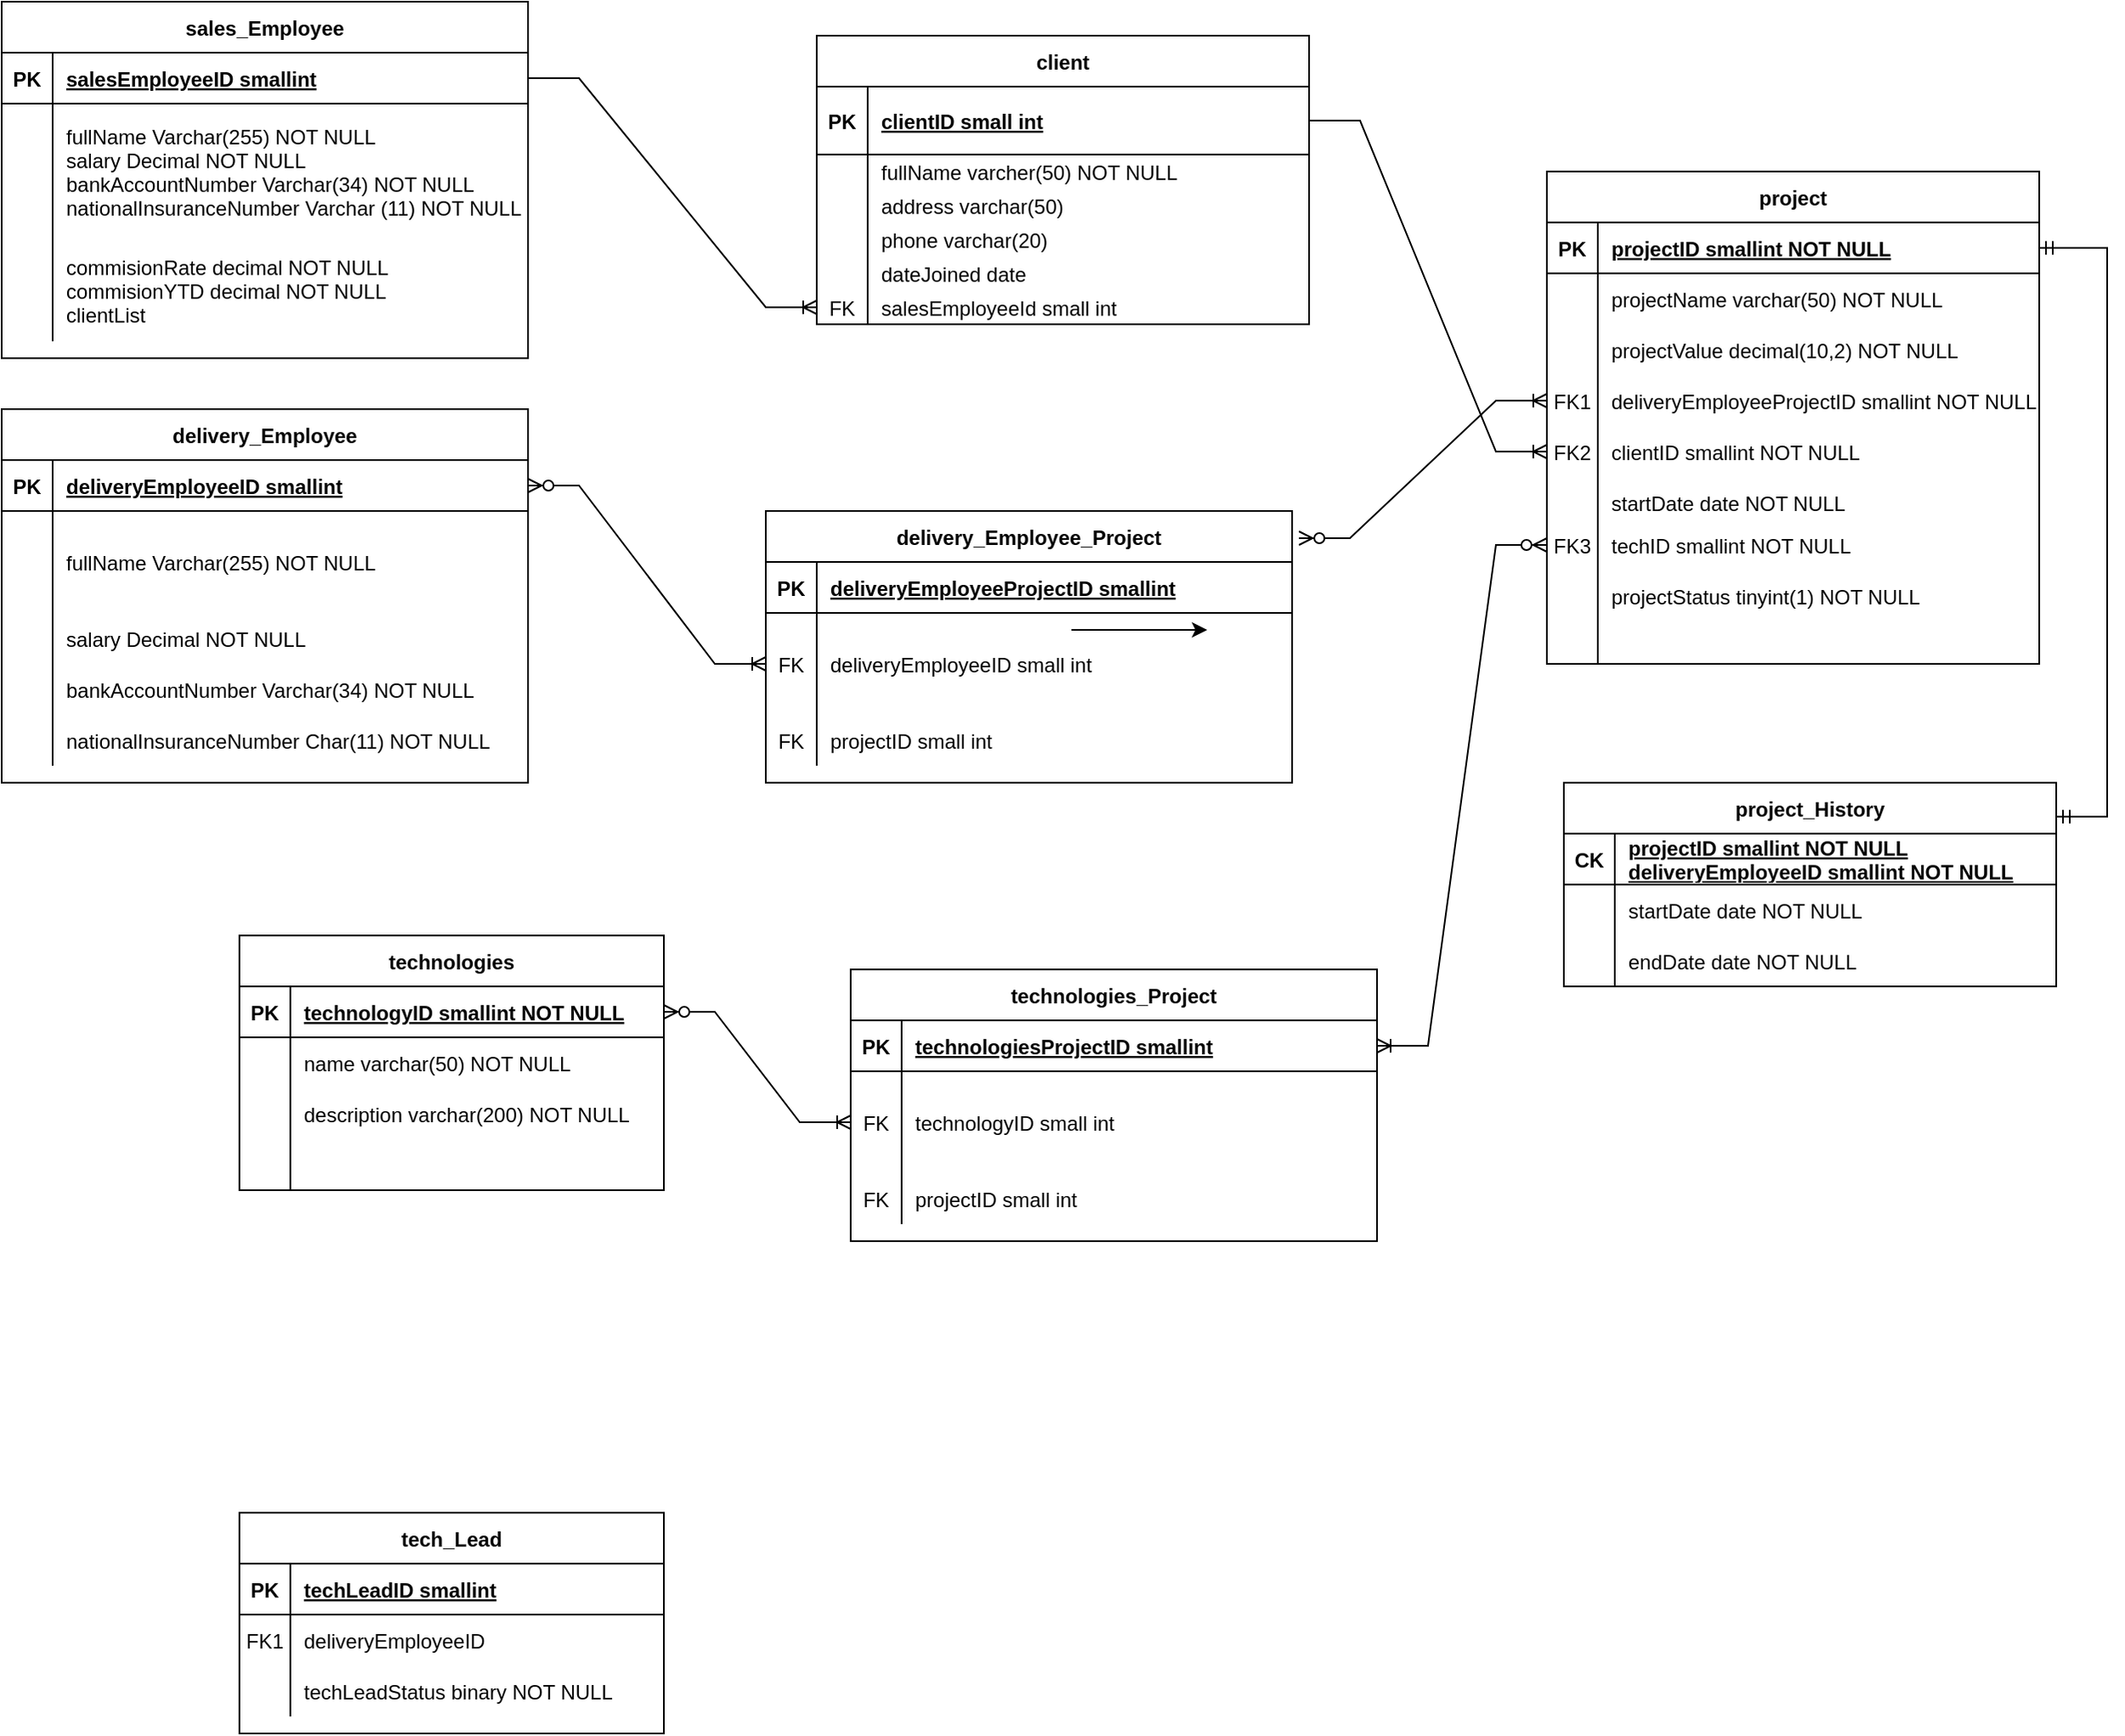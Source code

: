 <mxfile version="21.5.0" type="github">
  <diagram id="R2lEEEUBdFMjLlhIrx00" name="Page-1">
    <mxGraphModel dx="1434" dy="772" grid="1" gridSize="10" guides="1" tooltips="1" connect="1" arrows="1" fold="1" page="1" pageScale="1" pageWidth="850" pageHeight="1100" math="0" shadow="0" extFonts="Permanent Marker^https://fonts.googleapis.com/css?family=Permanent+Marker">
      <root>
        <mxCell id="0" />
        <mxCell id="1" parent="0" />
        <mxCell id="iL5qsoXWQ4AeBmDO3Bly-42" value="client" style="shape=table;startSize=30;container=1;collapsible=1;childLayout=tableLayout;fixedRows=1;rowLines=0;fontStyle=1;align=center;resizeLast=1;" parent="1" vertex="1">
          <mxGeometry x="500" y="50" width="290" height="170" as="geometry" />
        </mxCell>
        <mxCell id="iL5qsoXWQ4AeBmDO3Bly-43" value="" style="shape=partialRectangle;collapsible=0;dropTarget=0;pointerEvents=0;fillColor=none;points=[[0,0.5],[1,0.5]];portConstraint=eastwest;top=0;left=0;right=0;bottom=1;" parent="iL5qsoXWQ4AeBmDO3Bly-42" vertex="1">
          <mxGeometry y="30" width="290" height="40" as="geometry" />
        </mxCell>
        <mxCell id="iL5qsoXWQ4AeBmDO3Bly-44" value="PK" style="shape=partialRectangle;overflow=hidden;connectable=0;fillColor=none;top=0;left=0;bottom=0;right=0;fontStyle=1;" parent="iL5qsoXWQ4AeBmDO3Bly-43" vertex="1">
          <mxGeometry width="30" height="40" as="geometry">
            <mxRectangle width="30" height="40" as="alternateBounds" />
          </mxGeometry>
        </mxCell>
        <mxCell id="iL5qsoXWQ4AeBmDO3Bly-45" value="clientID small int" style="shape=partialRectangle;overflow=hidden;connectable=0;fillColor=none;top=0;left=0;bottom=0;right=0;align=left;spacingLeft=6;fontStyle=5;" parent="iL5qsoXWQ4AeBmDO3Bly-43" vertex="1">
          <mxGeometry x="30" width="260" height="40" as="geometry">
            <mxRectangle width="260" height="40" as="alternateBounds" />
          </mxGeometry>
        </mxCell>
        <mxCell id="iL5qsoXWQ4AeBmDO3Bly-46" value="" style="shape=partialRectangle;collapsible=0;dropTarget=0;pointerEvents=0;fillColor=none;points=[[0,0.5],[1,0.5]];portConstraint=eastwest;top=0;left=0;right=0;bottom=0;" parent="iL5qsoXWQ4AeBmDO3Bly-42" vertex="1">
          <mxGeometry y="70" width="290" height="20" as="geometry" />
        </mxCell>
        <mxCell id="iL5qsoXWQ4AeBmDO3Bly-47" value="" style="shape=partialRectangle;overflow=hidden;connectable=0;fillColor=none;top=0;left=0;bottom=0;right=0;" parent="iL5qsoXWQ4AeBmDO3Bly-46" vertex="1">
          <mxGeometry width="30" height="20" as="geometry">
            <mxRectangle width="30" height="20" as="alternateBounds" />
          </mxGeometry>
        </mxCell>
        <mxCell id="iL5qsoXWQ4AeBmDO3Bly-48" value="fullName varcher(50) NOT NULL" style="shape=partialRectangle;overflow=hidden;connectable=0;fillColor=none;top=0;left=0;bottom=0;right=0;align=left;spacingLeft=6;" parent="iL5qsoXWQ4AeBmDO3Bly-46" vertex="1">
          <mxGeometry x="30" width="260" height="20" as="geometry">
            <mxRectangle width="260" height="20" as="alternateBounds" />
          </mxGeometry>
        </mxCell>
        <mxCell id="iL5qsoXWQ4AeBmDO3Bly-49" value="" style="shape=partialRectangle;collapsible=0;dropTarget=0;pointerEvents=0;fillColor=none;points=[[0,0.5],[1,0.5]];portConstraint=eastwest;top=0;left=0;right=0;bottom=0;" parent="iL5qsoXWQ4AeBmDO3Bly-42" vertex="1">
          <mxGeometry y="90" width="290" height="20" as="geometry" />
        </mxCell>
        <mxCell id="iL5qsoXWQ4AeBmDO3Bly-50" value="" style="shape=partialRectangle;overflow=hidden;connectable=0;fillColor=none;top=0;left=0;bottom=0;right=0;" parent="iL5qsoXWQ4AeBmDO3Bly-49" vertex="1">
          <mxGeometry width="30" height="20" as="geometry">
            <mxRectangle width="30" height="20" as="alternateBounds" />
          </mxGeometry>
        </mxCell>
        <mxCell id="iL5qsoXWQ4AeBmDO3Bly-51" value="address varchar(50)" style="shape=partialRectangle;overflow=hidden;connectable=0;fillColor=none;top=0;left=0;bottom=0;right=0;align=left;spacingLeft=6;" parent="iL5qsoXWQ4AeBmDO3Bly-49" vertex="1">
          <mxGeometry x="30" width="260" height="20" as="geometry">
            <mxRectangle width="260" height="20" as="alternateBounds" />
          </mxGeometry>
        </mxCell>
        <mxCell id="iL5qsoXWQ4AeBmDO3Bly-52" value="" style="shape=partialRectangle;collapsible=0;dropTarget=0;pointerEvents=0;fillColor=none;points=[[0,0.5],[1,0.5]];portConstraint=eastwest;top=0;left=0;right=0;bottom=0;" parent="iL5qsoXWQ4AeBmDO3Bly-42" vertex="1">
          <mxGeometry y="110" width="290" height="20" as="geometry" />
        </mxCell>
        <mxCell id="iL5qsoXWQ4AeBmDO3Bly-53" value="" style="shape=partialRectangle;overflow=hidden;connectable=0;fillColor=none;top=0;left=0;bottom=0;right=0;" parent="iL5qsoXWQ4AeBmDO3Bly-52" vertex="1">
          <mxGeometry width="30" height="20" as="geometry">
            <mxRectangle width="30" height="20" as="alternateBounds" />
          </mxGeometry>
        </mxCell>
        <mxCell id="iL5qsoXWQ4AeBmDO3Bly-54" value="phone varchar(20)" style="shape=partialRectangle;overflow=hidden;connectable=0;fillColor=none;top=0;left=0;bottom=0;right=0;align=left;spacingLeft=6;" parent="iL5qsoXWQ4AeBmDO3Bly-52" vertex="1">
          <mxGeometry x="30" width="260" height="20" as="geometry">
            <mxRectangle width="260" height="20" as="alternateBounds" />
          </mxGeometry>
        </mxCell>
        <mxCell id="iL5qsoXWQ4AeBmDO3Bly-61" value="" style="shape=partialRectangle;collapsible=0;dropTarget=0;pointerEvents=0;fillColor=none;points=[[0,0.5],[1,0.5]];portConstraint=eastwest;top=0;left=0;right=0;bottom=0;" parent="iL5qsoXWQ4AeBmDO3Bly-42" vertex="1">
          <mxGeometry y="130" width="290" height="20" as="geometry" />
        </mxCell>
        <mxCell id="iL5qsoXWQ4AeBmDO3Bly-62" value="" style="shape=partialRectangle;overflow=hidden;connectable=0;fillColor=none;top=0;left=0;bottom=0;right=0;" parent="iL5qsoXWQ4AeBmDO3Bly-61" vertex="1">
          <mxGeometry width="30" height="20" as="geometry">
            <mxRectangle width="30" height="20" as="alternateBounds" />
          </mxGeometry>
        </mxCell>
        <mxCell id="iL5qsoXWQ4AeBmDO3Bly-63" value="dateJoined date" style="shape=partialRectangle;overflow=hidden;connectable=0;fillColor=none;top=0;left=0;bottom=0;right=0;align=left;spacingLeft=6;" parent="iL5qsoXWQ4AeBmDO3Bly-61" vertex="1">
          <mxGeometry x="30" width="260" height="20" as="geometry">
            <mxRectangle width="260" height="20" as="alternateBounds" />
          </mxGeometry>
        </mxCell>
        <mxCell id="iL5qsoXWQ4AeBmDO3Bly-64" value="" style="shape=partialRectangle;collapsible=0;dropTarget=0;pointerEvents=0;fillColor=none;points=[[0,0.5],[1,0.5]];portConstraint=eastwest;top=0;left=0;right=0;bottom=0;" parent="iL5qsoXWQ4AeBmDO3Bly-42" vertex="1">
          <mxGeometry y="150" width="290" height="20" as="geometry" />
        </mxCell>
        <mxCell id="iL5qsoXWQ4AeBmDO3Bly-65" value="FK" style="shape=partialRectangle;overflow=hidden;connectable=0;fillColor=none;top=0;left=0;bottom=0;right=0;" parent="iL5qsoXWQ4AeBmDO3Bly-64" vertex="1">
          <mxGeometry width="30" height="20" as="geometry">
            <mxRectangle width="30" height="20" as="alternateBounds" />
          </mxGeometry>
        </mxCell>
        <mxCell id="iL5qsoXWQ4AeBmDO3Bly-66" value="salesEmployeeId small int " style="shape=partialRectangle;overflow=hidden;connectable=0;fillColor=none;top=0;left=0;bottom=0;right=0;align=left;spacingLeft=6;" parent="iL5qsoXWQ4AeBmDO3Bly-64" vertex="1">
          <mxGeometry x="30" width="260" height="20" as="geometry">
            <mxRectangle width="260" height="20" as="alternateBounds" />
          </mxGeometry>
        </mxCell>
        <mxCell id="8UfHQqU7ERs6A2P5ExG4-1" value="delivery_Employee" style="shape=table;startSize=30;container=1;collapsible=1;childLayout=tableLayout;fixedRows=1;rowLines=0;fontStyle=1;align=center;resizeLast=1;" parent="1" vertex="1">
          <mxGeometry x="20" y="270" width="310" height="220" as="geometry" />
        </mxCell>
        <mxCell id="8UfHQqU7ERs6A2P5ExG4-2" value="" style="shape=partialRectangle;collapsible=0;dropTarget=0;pointerEvents=0;fillColor=none;points=[[0,0.5],[1,0.5]];portConstraint=eastwest;top=0;left=0;right=0;bottom=1;" parent="8UfHQqU7ERs6A2P5ExG4-1" vertex="1">
          <mxGeometry y="30" width="310" height="30" as="geometry" />
        </mxCell>
        <mxCell id="8UfHQqU7ERs6A2P5ExG4-3" value="PK" style="shape=partialRectangle;overflow=hidden;connectable=0;fillColor=none;top=0;left=0;bottom=0;right=0;fontStyle=1;" parent="8UfHQqU7ERs6A2P5ExG4-2" vertex="1">
          <mxGeometry width="30" height="30" as="geometry">
            <mxRectangle width="30" height="30" as="alternateBounds" />
          </mxGeometry>
        </mxCell>
        <mxCell id="8UfHQqU7ERs6A2P5ExG4-4" value="deliveryEmployeeID smallint" style="shape=partialRectangle;overflow=hidden;connectable=0;fillColor=none;top=0;left=0;bottom=0;right=0;align=left;spacingLeft=6;fontStyle=5;" parent="8UfHQqU7ERs6A2P5ExG4-2" vertex="1">
          <mxGeometry x="30" width="280" height="30" as="geometry">
            <mxRectangle width="280" height="30" as="alternateBounds" />
          </mxGeometry>
        </mxCell>
        <mxCell id="8UfHQqU7ERs6A2P5ExG4-5" value="" style="shape=partialRectangle;collapsible=0;dropTarget=0;pointerEvents=0;fillColor=none;points=[[0,0.5],[1,0.5]];portConstraint=eastwest;top=0;left=0;right=0;bottom=0;" parent="8UfHQqU7ERs6A2P5ExG4-1" vertex="1">
          <mxGeometry y="60" width="310" height="60" as="geometry" />
        </mxCell>
        <mxCell id="8UfHQqU7ERs6A2P5ExG4-6" value="" style="shape=partialRectangle;overflow=hidden;connectable=0;fillColor=none;top=0;left=0;bottom=0;right=0;" parent="8UfHQqU7ERs6A2P5ExG4-5" vertex="1">
          <mxGeometry width="30" height="60" as="geometry">
            <mxRectangle width="30" height="60" as="alternateBounds" />
          </mxGeometry>
        </mxCell>
        <mxCell id="8UfHQqU7ERs6A2P5ExG4-7" value="fullName Varchar(255) NOT NULL" style="shape=partialRectangle;overflow=hidden;connectable=0;fillColor=none;top=0;left=0;bottom=0;right=0;align=left;spacingLeft=6;" parent="8UfHQqU7ERs6A2P5ExG4-5" vertex="1">
          <mxGeometry x="30" width="280" height="60" as="geometry">
            <mxRectangle width="280" height="60" as="alternateBounds" />
          </mxGeometry>
        </mxCell>
        <mxCell id="8UfHQqU7ERs6A2P5ExG4-8" value="" style="shape=partialRectangle;collapsible=0;dropTarget=0;pointerEvents=0;fillColor=none;points=[[0,0.5],[1,0.5]];portConstraint=eastwest;top=0;left=0;right=0;bottom=0;" parent="8UfHQqU7ERs6A2P5ExG4-1" vertex="1">
          <mxGeometry y="120" width="310" height="30" as="geometry" />
        </mxCell>
        <mxCell id="8UfHQqU7ERs6A2P5ExG4-9" value="" style="shape=partialRectangle;overflow=hidden;connectable=0;fillColor=none;top=0;left=0;bottom=0;right=0;" parent="8UfHQqU7ERs6A2P5ExG4-8" vertex="1">
          <mxGeometry width="30" height="30" as="geometry">
            <mxRectangle width="30" height="30" as="alternateBounds" />
          </mxGeometry>
        </mxCell>
        <mxCell id="8UfHQqU7ERs6A2P5ExG4-10" value="salary Decimal NOT NULL" style="shape=partialRectangle;overflow=hidden;connectable=0;fillColor=none;top=0;left=0;bottom=0;right=0;align=left;spacingLeft=6;" parent="8UfHQqU7ERs6A2P5ExG4-8" vertex="1">
          <mxGeometry x="30" width="280" height="30" as="geometry">
            <mxRectangle width="280" height="30" as="alternateBounds" />
          </mxGeometry>
        </mxCell>
        <mxCell id="iL5qsoXWQ4AeBmDO3Bly-79" value="" style="shape=partialRectangle;collapsible=0;dropTarget=0;pointerEvents=0;fillColor=none;points=[[0,0.5],[1,0.5]];portConstraint=eastwest;top=0;left=0;right=0;bottom=0;" parent="8UfHQqU7ERs6A2P5ExG4-1" vertex="1">
          <mxGeometry y="150" width="310" height="30" as="geometry" />
        </mxCell>
        <mxCell id="iL5qsoXWQ4AeBmDO3Bly-80" value="" style="shape=partialRectangle;overflow=hidden;connectable=0;fillColor=none;top=0;left=0;bottom=0;right=0;" parent="iL5qsoXWQ4AeBmDO3Bly-79" vertex="1">
          <mxGeometry width="30" height="30" as="geometry">
            <mxRectangle width="30" height="30" as="alternateBounds" />
          </mxGeometry>
        </mxCell>
        <mxCell id="iL5qsoXWQ4AeBmDO3Bly-81" value="bankAccountNumber Varchar(34) NOT NULL" style="shape=partialRectangle;overflow=hidden;connectable=0;fillColor=none;top=0;left=0;bottom=0;right=0;align=left;spacingLeft=6;" parent="iL5qsoXWQ4AeBmDO3Bly-79" vertex="1">
          <mxGeometry x="30" width="280" height="30" as="geometry">
            <mxRectangle width="280" height="30" as="alternateBounds" />
          </mxGeometry>
        </mxCell>
        <mxCell id="iL5qsoXWQ4AeBmDO3Bly-83" value="" style="shape=partialRectangle;collapsible=0;dropTarget=0;pointerEvents=0;fillColor=none;points=[[0,0.5],[1,0.5]];portConstraint=eastwest;top=0;left=0;right=0;bottom=0;" parent="8UfHQqU7ERs6A2P5ExG4-1" vertex="1">
          <mxGeometry y="180" width="310" height="30" as="geometry" />
        </mxCell>
        <mxCell id="iL5qsoXWQ4AeBmDO3Bly-84" value="" style="shape=partialRectangle;overflow=hidden;connectable=0;fillColor=none;top=0;left=0;bottom=0;right=0;" parent="iL5qsoXWQ4AeBmDO3Bly-83" vertex="1">
          <mxGeometry width="30" height="30" as="geometry">
            <mxRectangle width="30" height="30" as="alternateBounds" />
          </mxGeometry>
        </mxCell>
        <mxCell id="iL5qsoXWQ4AeBmDO3Bly-85" value="nationalInsuranceNumber Char(11) NOT NULL" style="shape=partialRectangle;overflow=hidden;connectable=0;fillColor=none;top=0;left=0;bottom=0;right=0;align=left;spacingLeft=6;" parent="iL5qsoXWQ4AeBmDO3Bly-83" vertex="1">
          <mxGeometry x="30" width="280" height="30" as="geometry">
            <mxRectangle width="280" height="30" as="alternateBounds" />
          </mxGeometry>
        </mxCell>
        <mxCell id="8UfHQqU7ERs6A2P5ExG4-11" value="sales_Employee" style="shape=table;startSize=30;container=1;collapsible=1;childLayout=tableLayout;fixedRows=1;rowLines=0;fontStyle=1;align=center;resizeLast=1;" parent="1" vertex="1">
          <mxGeometry x="20" y="30" width="310" height="210" as="geometry" />
        </mxCell>
        <mxCell id="8UfHQqU7ERs6A2P5ExG4-12" value="" style="shape=partialRectangle;collapsible=0;dropTarget=0;pointerEvents=0;fillColor=none;points=[[0,0.5],[1,0.5]];portConstraint=eastwest;top=0;left=0;right=0;bottom=1;" parent="8UfHQqU7ERs6A2P5ExG4-11" vertex="1">
          <mxGeometry y="30" width="310" height="30" as="geometry" />
        </mxCell>
        <mxCell id="8UfHQqU7ERs6A2P5ExG4-13" value="PK" style="shape=partialRectangle;overflow=hidden;connectable=0;fillColor=none;top=0;left=0;bottom=0;right=0;fontStyle=1;" parent="8UfHQqU7ERs6A2P5ExG4-12" vertex="1">
          <mxGeometry width="30" height="30" as="geometry">
            <mxRectangle width="30" height="30" as="alternateBounds" />
          </mxGeometry>
        </mxCell>
        <mxCell id="8UfHQqU7ERs6A2P5ExG4-14" value="salesEmployeeID smallint" style="shape=partialRectangle;overflow=hidden;connectable=0;fillColor=none;top=0;left=0;bottom=0;right=0;align=left;spacingLeft=6;fontStyle=5;" parent="8UfHQqU7ERs6A2P5ExG4-12" vertex="1">
          <mxGeometry x="30" width="280" height="30" as="geometry">
            <mxRectangle width="280" height="30" as="alternateBounds" />
          </mxGeometry>
        </mxCell>
        <mxCell id="8UfHQqU7ERs6A2P5ExG4-15" value="" style="shape=partialRectangle;collapsible=0;dropTarget=0;pointerEvents=0;fillColor=none;points=[[0,0.5],[1,0.5]];portConstraint=eastwest;top=0;left=0;right=0;bottom=0;" parent="8UfHQqU7ERs6A2P5ExG4-11" vertex="1">
          <mxGeometry y="60" width="310" height="80" as="geometry" />
        </mxCell>
        <mxCell id="8UfHQqU7ERs6A2P5ExG4-16" value="" style="shape=partialRectangle;overflow=hidden;connectable=0;fillColor=none;top=0;left=0;bottom=0;right=0;" parent="8UfHQqU7ERs6A2P5ExG4-15" vertex="1">
          <mxGeometry width="30" height="80" as="geometry">
            <mxRectangle width="30" height="80" as="alternateBounds" />
          </mxGeometry>
        </mxCell>
        <mxCell id="8UfHQqU7ERs6A2P5ExG4-17" value="fullName Varchar(255) NOT NULL&#xa;salary Decimal NOT NULL&#xa;bankAccountNumber Varchar(34) NOT NULL&#xa;nationalInsuranceNumber Varchar (11) NOT NULL" style="shape=partialRectangle;overflow=hidden;connectable=0;fillColor=none;top=0;left=0;bottom=0;right=0;align=left;spacingLeft=6;" parent="8UfHQqU7ERs6A2P5ExG4-15" vertex="1">
          <mxGeometry x="30" width="280" height="80" as="geometry">
            <mxRectangle width="280" height="80" as="alternateBounds" />
          </mxGeometry>
        </mxCell>
        <mxCell id="8UfHQqU7ERs6A2P5ExG4-18" value="" style="shape=partialRectangle;collapsible=0;dropTarget=0;pointerEvents=0;fillColor=none;points=[[0,0.5],[1,0.5]];portConstraint=eastwest;top=0;left=0;right=0;bottom=0;" parent="8UfHQqU7ERs6A2P5ExG4-11" vertex="1">
          <mxGeometry y="140" width="310" height="60" as="geometry" />
        </mxCell>
        <mxCell id="8UfHQqU7ERs6A2P5ExG4-19" value="" style="shape=partialRectangle;overflow=hidden;connectable=0;fillColor=none;top=0;left=0;bottom=0;right=0;" parent="8UfHQqU7ERs6A2P5ExG4-18" vertex="1">
          <mxGeometry width="30" height="60" as="geometry">
            <mxRectangle width="30" height="60" as="alternateBounds" />
          </mxGeometry>
        </mxCell>
        <mxCell id="8UfHQqU7ERs6A2P5ExG4-20" value="commisionRate decimal NOT NULL&#xa;commisionYTD decimal NOT NULL&#xa;clientList " style="shape=partialRectangle;overflow=hidden;connectable=0;fillColor=none;top=0;left=0;bottom=0;right=0;align=left;spacingLeft=6;" parent="8UfHQqU7ERs6A2P5ExG4-18" vertex="1">
          <mxGeometry x="30" width="280" height="60" as="geometry">
            <mxRectangle width="280" height="60" as="alternateBounds" />
          </mxGeometry>
        </mxCell>
        <mxCell id="8UfHQqU7ERs6A2P5ExG4-21" value="tech_Lead" style="shape=table;startSize=30;container=1;collapsible=1;childLayout=tableLayout;fixedRows=1;rowLines=0;fontStyle=1;align=center;resizeLast=1;" parent="1" vertex="1">
          <mxGeometry x="160" y="920" width="250" height="130" as="geometry" />
        </mxCell>
        <mxCell id="8UfHQqU7ERs6A2P5ExG4-22" value="" style="shape=partialRectangle;collapsible=0;dropTarget=0;pointerEvents=0;fillColor=none;points=[[0,0.5],[1,0.5]];portConstraint=eastwest;top=0;left=0;right=0;bottom=1;" parent="8UfHQqU7ERs6A2P5ExG4-21" vertex="1">
          <mxGeometry y="30" width="250" height="30" as="geometry" />
        </mxCell>
        <mxCell id="8UfHQqU7ERs6A2P5ExG4-23" value="PK" style="shape=partialRectangle;overflow=hidden;connectable=0;fillColor=none;top=0;left=0;bottom=0;right=0;fontStyle=1;" parent="8UfHQqU7ERs6A2P5ExG4-22" vertex="1">
          <mxGeometry width="30" height="30" as="geometry">
            <mxRectangle width="30" height="30" as="alternateBounds" />
          </mxGeometry>
        </mxCell>
        <mxCell id="8UfHQqU7ERs6A2P5ExG4-24" value="techLeadID smallint" style="shape=partialRectangle;overflow=hidden;connectable=0;fillColor=none;top=0;left=0;bottom=0;right=0;align=left;spacingLeft=6;fontStyle=5;" parent="8UfHQqU7ERs6A2P5ExG4-22" vertex="1">
          <mxGeometry x="30" width="220" height="30" as="geometry">
            <mxRectangle width="220" height="30" as="alternateBounds" />
          </mxGeometry>
        </mxCell>
        <mxCell id="8UfHQqU7ERs6A2P5ExG4-25" value="" style="shape=partialRectangle;collapsible=0;dropTarget=0;pointerEvents=0;fillColor=none;points=[[0,0.5],[1,0.5]];portConstraint=eastwest;top=0;left=0;right=0;bottom=0;" parent="8UfHQqU7ERs6A2P5ExG4-21" vertex="1">
          <mxGeometry y="60" width="250" height="30" as="geometry" />
        </mxCell>
        <mxCell id="8UfHQqU7ERs6A2P5ExG4-26" value="FK1" style="shape=partialRectangle;overflow=hidden;connectable=0;fillColor=none;top=0;left=0;bottom=0;right=0;" parent="8UfHQqU7ERs6A2P5ExG4-25" vertex="1">
          <mxGeometry width="30" height="30" as="geometry">
            <mxRectangle width="30" height="30" as="alternateBounds" />
          </mxGeometry>
        </mxCell>
        <mxCell id="8UfHQqU7ERs6A2P5ExG4-27" value="deliveryEmployeeID" style="shape=partialRectangle;overflow=hidden;connectable=0;fillColor=none;top=0;left=0;bottom=0;right=0;align=left;spacingLeft=6;" parent="8UfHQqU7ERs6A2P5ExG4-25" vertex="1">
          <mxGeometry x="30" width="220" height="30" as="geometry">
            <mxRectangle width="220" height="30" as="alternateBounds" />
          </mxGeometry>
        </mxCell>
        <mxCell id="8UfHQqU7ERs6A2P5ExG4-28" value="" style="shape=partialRectangle;collapsible=0;dropTarget=0;pointerEvents=0;fillColor=none;points=[[0,0.5],[1,0.5]];portConstraint=eastwest;top=0;left=0;right=0;bottom=0;" parent="8UfHQqU7ERs6A2P5ExG4-21" vertex="1">
          <mxGeometry y="90" width="250" height="30" as="geometry" />
        </mxCell>
        <mxCell id="8UfHQqU7ERs6A2P5ExG4-29" value="" style="shape=partialRectangle;overflow=hidden;connectable=0;fillColor=none;top=0;left=0;bottom=0;right=0;" parent="8UfHQqU7ERs6A2P5ExG4-28" vertex="1">
          <mxGeometry width="30" height="30" as="geometry">
            <mxRectangle width="30" height="30" as="alternateBounds" />
          </mxGeometry>
        </mxCell>
        <mxCell id="8UfHQqU7ERs6A2P5ExG4-30" value="techLeadStatus binary NOT NULL" style="shape=partialRectangle;overflow=hidden;connectable=0;fillColor=none;top=0;left=0;bottom=0;right=0;align=left;spacingLeft=6;" parent="8UfHQqU7ERs6A2P5ExG4-28" vertex="1">
          <mxGeometry x="30" width="220" height="30" as="geometry">
            <mxRectangle width="220" height="30" as="alternateBounds" />
          </mxGeometry>
        </mxCell>
        <mxCell id="_oCk1T0MEmNTr1EO0LTL-1" value="project" style="shape=table;startSize=30;container=1;collapsible=1;childLayout=tableLayout;fixedRows=1;rowLines=0;fontStyle=1;align=center;resizeLast=1;" parent="1" vertex="1">
          <mxGeometry x="930" y="130" width="290" height="290" as="geometry" />
        </mxCell>
        <mxCell id="_oCk1T0MEmNTr1EO0LTL-2" value="" style="shape=partialRectangle;collapsible=0;dropTarget=0;pointerEvents=0;fillColor=none;points=[[0,0.5],[1,0.5]];portConstraint=eastwest;top=0;left=0;right=0;bottom=1;" parent="_oCk1T0MEmNTr1EO0LTL-1" vertex="1">
          <mxGeometry y="30" width="290" height="30" as="geometry" />
        </mxCell>
        <mxCell id="_oCk1T0MEmNTr1EO0LTL-3" value="PK" style="shape=partialRectangle;overflow=hidden;connectable=0;fillColor=none;top=0;left=0;bottom=0;right=0;fontStyle=1;" parent="_oCk1T0MEmNTr1EO0LTL-2" vertex="1">
          <mxGeometry width="30" height="30" as="geometry">
            <mxRectangle width="30" height="30" as="alternateBounds" />
          </mxGeometry>
        </mxCell>
        <mxCell id="_oCk1T0MEmNTr1EO0LTL-4" value="projectID smallint NOT NULL " style="shape=partialRectangle;overflow=hidden;connectable=0;fillColor=none;top=0;left=0;bottom=0;right=0;align=left;spacingLeft=6;fontStyle=5;" parent="_oCk1T0MEmNTr1EO0LTL-2" vertex="1">
          <mxGeometry x="30" width="260" height="30" as="geometry">
            <mxRectangle width="260" height="30" as="alternateBounds" />
          </mxGeometry>
        </mxCell>
        <mxCell id="_oCk1T0MEmNTr1EO0LTL-5" value="" style="shape=partialRectangle;collapsible=0;dropTarget=0;pointerEvents=0;fillColor=none;points=[[0,0.5],[1,0.5]];portConstraint=eastwest;top=0;left=0;right=0;bottom=0;" parent="_oCk1T0MEmNTr1EO0LTL-1" vertex="1">
          <mxGeometry y="60" width="290" height="30" as="geometry" />
        </mxCell>
        <mxCell id="_oCk1T0MEmNTr1EO0LTL-6" value="" style="shape=partialRectangle;overflow=hidden;connectable=0;fillColor=none;top=0;left=0;bottom=0;right=0;" parent="_oCk1T0MEmNTr1EO0LTL-5" vertex="1">
          <mxGeometry width="30" height="30" as="geometry">
            <mxRectangle width="30" height="30" as="alternateBounds" />
          </mxGeometry>
        </mxCell>
        <mxCell id="_oCk1T0MEmNTr1EO0LTL-7" value="projectName varchar(50) NOT NULL" style="shape=partialRectangle;overflow=hidden;connectable=0;fillColor=none;top=0;left=0;bottom=0;right=0;align=left;spacingLeft=6;" parent="_oCk1T0MEmNTr1EO0LTL-5" vertex="1">
          <mxGeometry x="30" width="260" height="30" as="geometry">
            <mxRectangle width="260" height="30" as="alternateBounds" />
          </mxGeometry>
        </mxCell>
        <mxCell id="_oCk1T0MEmNTr1EO0LTL-11" value="" style="shape=partialRectangle;collapsible=0;dropTarget=0;pointerEvents=0;fillColor=none;points=[[0,0.5],[1,0.5]];portConstraint=eastwest;top=0;left=0;right=0;bottom=0;" parent="_oCk1T0MEmNTr1EO0LTL-1" vertex="1">
          <mxGeometry y="90" width="290" height="30" as="geometry" />
        </mxCell>
        <mxCell id="_oCk1T0MEmNTr1EO0LTL-12" value="" style="shape=partialRectangle;overflow=hidden;connectable=0;fillColor=none;top=0;left=0;bottom=0;right=0;" parent="_oCk1T0MEmNTr1EO0LTL-11" vertex="1">
          <mxGeometry width="30" height="30" as="geometry">
            <mxRectangle width="30" height="30" as="alternateBounds" />
          </mxGeometry>
        </mxCell>
        <mxCell id="_oCk1T0MEmNTr1EO0LTL-13" value="projectValue decimal(10,2) NOT NULL" style="shape=partialRectangle;overflow=hidden;connectable=0;fillColor=none;top=0;left=0;bottom=0;right=0;align=left;spacingLeft=6;" parent="_oCk1T0MEmNTr1EO0LTL-11" vertex="1">
          <mxGeometry x="30" width="260" height="30" as="geometry">
            <mxRectangle width="260" height="30" as="alternateBounds" />
          </mxGeometry>
        </mxCell>
        <mxCell id="_oCk1T0MEmNTr1EO0LTL-14" value="" style="shape=partialRectangle;collapsible=0;dropTarget=0;pointerEvents=0;fillColor=none;points=[[0,0.5],[1,0.5]];portConstraint=eastwest;top=0;left=0;right=0;bottom=0;" parent="_oCk1T0MEmNTr1EO0LTL-1" vertex="1">
          <mxGeometry y="120" width="290" height="30" as="geometry" />
        </mxCell>
        <mxCell id="_oCk1T0MEmNTr1EO0LTL-15" value="FK1" style="shape=partialRectangle;overflow=hidden;connectable=0;fillColor=none;top=0;left=0;bottom=0;right=0;" parent="_oCk1T0MEmNTr1EO0LTL-14" vertex="1">
          <mxGeometry width="30" height="30" as="geometry">
            <mxRectangle width="30" height="30" as="alternateBounds" />
          </mxGeometry>
        </mxCell>
        <mxCell id="_oCk1T0MEmNTr1EO0LTL-16" value="deliveryEmployeeProjectID smallint NOT NULL" style="shape=partialRectangle;overflow=hidden;connectable=0;fillColor=none;top=0;left=0;bottom=0;right=0;align=left;spacingLeft=6;" parent="_oCk1T0MEmNTr1EO0LTL-14" vertex="1">
          <mxGeometry x="30" width="260" height="30" as="geometry">
            <mxRectangle width="260" height="30" as="alternateBounds" />
          </mxGeometry>
        </mxCell>
        <mxCell id="_oCk1T0MEmNTr1EO0LTL-17" value="" style="shape=partialRectangle;collapsible=0;dropTarget=0;pointerEvents=0;fillColor=none;points=[[0,0.5],[1,0.5]];portConstraint=eastwest;top=0;left=0;right=0;bottom=0;" parent="_oCk1T0MEmNTr1EO0LTL-1" vertex="1">
          <mxGeometry y="150" width="290" height="30" as="geometry" />
        </mxCell>
        <mxCell id="_oCk1T0MEmNTr1EO0LTL-18" value="FK2" style="shape=partialRectangle;overflow=hidden;connectable=0;fillColor=none;top=0;left=0;bottom=0;right=0;" parent="_oCk1T0MEmNTr1EO0LTL-17" vertex="1">
          <mxGeometry width="30" height="30" as="geometry">
            <mxRectangle width="30" height="30" as="alternateBounds" />
          </mxGeometry>
        </mxCell>
        <mxCell id="_oCk1T0MEmNTr1EO0LTL-19" value="clientID smallint NOT NULL" style="shape=partialRectangle;overflow=hidden;connectable=0;fillColor=none;top=0;left=0;bottom=0;right=0;align=left;spacingLeft=6;" parent="_oCk1T0MEmNTr1EO0LTL-17" vertex="1">
          <mxGeometry x="30" width="260" height="30" as="geometry">
            <mxRectangle width="260" height="30" as="alternateBounds" />
          </mxGeometry>
        </mxCell>
        <mxCell id="_oCk1T0MEmNTr1EO0LTL-20" value="" style="shape=partialRectangle;collapsible=0;dropTarget=0;pointerEvents=0;fillColor=none;points=[[0,0.5],[1,0.5]];portConstraint=eastwest;top=0;left=0;right=0;bottom=0;" parent="_oCk1T0MEmNTr1EO0LTL-1" vertex="1">
          <mxGeometry y="180" width="290" height="30" as="geometry" />
        </mxCell>
        <mxCell id="_oCk1T0MEmNTr1EO0LTL-21" value="" style="shape=partialRectangle;overflow=hidden;connectable=0;fillColor=none;top=0;left=0;bottom=0;right=0;" parent="_oCk1T0MEmNTr1EO0LTL-20" vertex="1">
          <mxGeometry width="30" height="30" as="geometry">
            <mxRectangle width="30" height="30" as="alternateBounds" />
          </mxGeometry>
        </mxCell>
        <mxCell id="_oCk1T0MEmNTr1EO0LTL-22" value="startDate date NOT NULL" style="shape=partialRectangle;overflow=hidden;connectable=0;fillColor=none;top=0;left=0;bottom=0;right=0;align=left;spacingLeft=6;" parent="_oCk1T0MEmNTr1EO0LTL-20" vertex="1">
          <mxGeometry x="30" width="260" height="30" as="geometry">
            <mxRectangle width="260" height="30" as="alternateBounds" />
          </mxGeometry>
        </mxCell>
        <mxCell id="_oCk1T0MEmNTr1EO0LTL-23" value="" style="shape=partialRectangle;collapsible=0;dropTarget=0;pointerEvents=0;fillColor=none;points=[[0,0.5],[1,0.5]];portConstraint=eastwest;top=0;left=0;right=0;bottom=0;" parent="_oCk1T0MEmNTr1EO0LTL-1" vertex="1">
          <mxGeometry y="210" width="290" height="20" as="geometry" />
        </mxCell>
        <mxCell id="_oCk1T0MEmNTr1EO0LTL-24" value="FK3" style="shape=partialRectangle;overflow=hidden;connectable=0;fillColor=none;top=0;left=0;bottom=0;right=0;" parent="_oCk1T0MEmNTr1EO0LTL-23" vertex="1">
          <mxGeometry width="30" height="20" as="geometry">
            <mxRectangle width="30" height="20" as="alternateBounds" />
          </mxGeometry>
        </mxCell>
        <mxCell id="_oCk1T0MEmNTr1EO0LTL-25" value="techID smallint NOT NULL" style="shape=partialRectangle;overflow=hidden;connectable=0;fillColor=none;top=0;left=0;bottom=0;right=0;align=left;spacingLeft=6;" parent="_oCk1T0MEmNTr1EO0LTL-23" vertex="1">
          <mxGeometry x="30" width="260" height="20" as="geometry">
            <mxRectangle width="260" height="20" as="alternateBounds" />
          </mxGeometry>
        </mxCell>
        <mxCell id="_oCk1T0MEmNTr1EO0LTL-26" value="" style="shape=partialRectangle;collapsible=0;dropTarget=0;pointerEvents=0;fillColor=none;points=[[0,0.5],[1,0.5]];portConstraint=eastwest;top=0;left=0;right=0;bottom=0;" parent="_oCk1T0MEmNTr1EO0LTL-1" vertex="1">
          <mxGeometry y="230" width="290" height="40" as="geometry" />
        </mxCell>
        <mxCell id="_oCk1T0MEmNTr1EO0LTL-27" value="" style="shape=partialRectangle;overflow=hidden;connectable=0;fillColor=none;top=0;left=0;bottom=0;right=0;" parent="_oCk1T0MEmNTr1EO0LTL-26" vertex="1">
          <mxGeometry width="30" height="40" as="geometry">
            <mxRectangle width="30" height="40" as="alternateBounds" />
          </mxGeometry>
        </mxCell>
        <mxCell id="_oCk1T0MEmNTr1EO0LTL-28" value="projectStatus tinyint(1) NOT NULL" style="shape=partialRectangle;overflow=hidden;connectable=0;fillColor=none;top=0;left=0;bottom=0;right=0;align=left;spacingLeft=6;" parent="_oCk1T0MEmNTr1EO0LTL-26" vertex="1">
          <mxGeometry x="30" width="260" height="40" as="geometry">
            <mxRectangle width="260" height="40" as="alternateBounds" />
          </mxGeometry>
        </mxCell>
        <mxCell id="_oCk1T0MEmNTr1EO0LTL-29" value="" style="shape=partialRectangle;collapsible=0;dropTarget=0;pointerEvents=0;fillColor=none;points=[[0,0.5],[1,0.5]];portConstraint=eastwest;top=0;left=0;right=0;bottom=0;" parent="_oCk1T0MEmNTr1EO0LTL-1" vertex="1">
          <mxGeometry y="270" width="290" height="20" as="geometry" />
        </mxCell>
        <mxCell id="_oCk1T0MEmNTr1EO0LTL-30" value="" style="shape=partialRectangle;overflow=hidden;connectable=0;fillColor=none;top=0;left=0;bottom=0;right=0;" parent="_oCk1T0MEmNTr1EO0LTL-29" vertex="1">
          <mxGeometry width="30" height="20" as="geometry">
            <mxRectangle width="30" height="20" as="alternateBounds" />
          </mxGeometry>
        </mxCell>
        <mxCell id="_oCk1T0MEmNTr1EO0LTL-31" value="" style="shape=partialRectangle;overflow=hidden;connectable=0;fillColor=none;top=0;left=0;bottom=0;right=0;align=left;spacingLeft=6;" parent="_oCk1T0MEmNTr1EO0LTL-29" vertex="1">
          <mxGeometry x="30" width="260" height="20" as="geometry">
            <mxRectangle width="260" height="20" as="alternateBounds" />
          </mxGeometry>
        </mxCell>
        <mxCell id="_oCk1T0MEmNTr1EO0LTL-32" value="technologies" style="shape=table;startSize=30;container=1;collapsible=1;childLayout=tableLayout;fixedRows=1;rowLines=0;fontStyle=1;align=center;resizeLast=1;" parent="1" vertex="1">
          <mxGeometry x="160" y="580" width="250" height="150" as="geometry" />
        </mxCell>
        <mxCell id="_oCk1T0MEmNTr1EO0LTL-33" value="" style="shape=partialRectangle;collapsible=0;dropTarget=0;pointerEvents=0;fillColor=none;points=[[0,0.5],[1,0.5]];portConstraint=eastwest;top=0;left=0;right=0;bottom=1;" parent="_oCk1T0MEmNTr1EO0LTL-32" vertex="1">
          <mxGeometry y="30" width="250" height="30" as="geometry" />
        </mxCell>
        <mxCell id="_oCk1T0MEmNTr1EO0LTL-34" value="PK" style="shape=partialRectangle;overflow=hidden;connectable=0;fillColor=none;top=0;left=0;bottom=0;right=0;fontStyle=1;" parent="_oCk1T0MEmNTr1EO0LTL-33" vertex="1">
          <mxGeometry width="30" height="30" as="geometry">
            <mxRectangle width="30" height="30" as="alternateBounds" />
          </mxGeometry>
        </mxCell>
        <mxCell id="_oCk1T0MEmNTr1EO0LTL-35" value="technologyID smallint NOT NULL " style="shape=partialRectangle;overflow=hidden;connectable=0;fillColor=none;top=0;left=0;bottom=0;right=0;align=left;spacingLeft=6;fontStyle=5;" parent="_oCk1T0MEmNTr1EO0LTL-33" vertex="1">
          <mxGeometry x="30" width="220" height="30" as="geometry">
            <mxRectangle width="220" height="30" as="alternateBounds" />
          </mxGeometry>
        </mxCell>
        <mxCell id="_oCk1T0MEmNTr1EO0LTL-36" value="" style="shape=partialRectangle;collapsible=0;dropTarget=0;pointerEvents=0;fillColor=none;points=[[0,0.5],[1,0.5]];portConstraint=eastwest;top=0;left=0;right=0;bottom=0;" parent="_oCk1T0MEmNTr1EO0LTL-32" vertex="1">
          <mxGeometry y="60" width="250" height="30" as="geometry" />
        </mxCell>
        <mxCell id="_oCk1T0MEmNTr1EO0LTL-37" value="" style="shape=partialRectangle;overflow=hidden;connectable=0;fillColor=none;top=0;left=0;bottom=0;right=0;" parent="_oCk1T0MEmNTr1EO0LTL-36" vertex="1">
          <mxGeometry width="30" height="30" as="geometry">
            <mxRectangle width="30" height="30" as="alternateBounds" />
          </mxGeometry>
        </mxCell>
        <mxCell id="_oCk1T0MEmNTr1EO0LTL-38" value="name varchar(50) NOT NULL" style="shape=partialRectangle;overflow=hidden;connectable=0;fillColor=none;top=0;left=0;bottom=0;right=0;align=left;spacingLeft=6;" parent="_oCk1T0MEmNTr1EO0LTL-36" vertex="1">
          <mxGeometry x="30" width="220" height="30" as="geometry">
            <mxRectangle width="220" height="30" as="alternateBounds" />
          </mxGeometry>
        </mxCell>
        <mxCell id="_oCk1T0MEmNTr1EO0LTL-39" value="" style="shape=partialRectangle;collapsible=0;dropTarget=0;pointerEvents=0;fillColor=none;points=[[0,0.5],[1,0.5]];portConstraint=eastwest;top=0;left=0;right=0;bottom=0;" parent="_oCk1T0MEmNTr1EO0LTL-32" vertex="1">
          <mxGeometry y="90" width="250" height="30" as="geometry" />
        </mxCell>
        <mxCell id="_oCk1T0MEmNTr1EO0LTL-40" value="" style="shape=partialRectangle;overflow=hidden;connectable=0;fillColor=none;top=0;left=0;bottom=0;right=0;" parent="_oCk1T0MEmNTr1EO0LTL-39" vertex="1">
          <mxGeometry width="30" height="30" as="geometry">
            <mxRectangle width="30" height="30" as="alternateBounds" />
          </mxGeometry>
        </mxCell>
        <mxCell id="_oCk1T0MEmNTr1EO0LTL-41" value="description varchar(200) NOT NULL" style="shape=partialRectangle;overflow=hidden;connectable=0;fillColor=none;top=0;left=0;bottom=0;right=0;align=left;spacingLeft=6;" parent="_oCk1T0MEmNTr1EO0LTL-39" vertex="1">
          <mxGeometry x="30" width="220" height="30" as="geometry">
            <mxRectangle width="220" height="30" as="alternateBounds" />
          </mxGeometry>
        </mxCell>
        <mxCell id="_oCk1T0MEmNTr1EO0LTL-42" value="" style="shape=partialRectangle;collapsible=0;dropTarget=0;pointerEvents=0;fillColor=none;points=[[0,0.5],[1,0.5]];portConstraint=eastwest;top=0;left=0;right=0;bottom=0;" parent="_oCk1T0MEmNTr1EO0LTL-32" vertex="1">
          <mxGeometry y="120" width="250" height="30" as="geometry" />
        </mxCell>
        <mxCell id="_oCk1T0MEmNTr1EO0LTL-43" value="" style="shape=partialRectangle;overflow=hidden;connectable=0;fillColor=none;top=0;left=0;bottom=0;right=0;" parent="_oCk1T0MEmNTr1EO0LTL-42" vertex="1">
          <mxGeometry width="30" height="30" as="geometry">
            <mxRectangle width="30" height="30" as="alternateBounds" />
          </mxGeometry>
        </mxCell>
        <mxCell id="_oCk1T0MEmNTr1EO0LTL-44" value="" style="shape=partialRectangle;overflow=hidden;connectable=0;fillColor=none;top=0;left=0;bottom=0;right=0;align=left;spacingLeft=6;" parent="_oCk1T0MEmNTr1EO0LTL-42" vertex="1">
          <mxGeometry x="30" width="220" height="30" as="geometry">
            <mxRectangle width="220" height="30" as="alternateBounds" />
          </mxGeometry>
        </mxCell>
        <mxCell id="_oCk1T0MEmNTr1EO0LTL-48" value="project_History" style="shape=table;startSize=30;container=1;collapsible=1;childLayout=tableLayout;fixedRows=1;rowLines=0;fontStyle=1;align=center;resizeLast=1;" parent="1" vertex="1">
          <mxGeometry x="940" y="490" width="290" height="120" as="geometry" />
        </mxCell>
        <mxCell id="_oCk1T0MEmNTr1EO0LTL-49" value="" style="shape=partialRectangle;collapsible=0;dropTarget=0;pointerEvents=0;fillColor=none;points=[[0,0.5],[1,0.5]];portConstraint=eastwest;top=0;left=0;right=0;bottom=1;" parent="_oCk1T0MEmNTr1EO0LTL-48" vertex="1">
          <mxGeometry y="30" width="290" height="30" as="geometry" />
        </mxCell>
        <mxCell id="_oCk1T0MEmNTr1EO0LTL-50" value="CK" style="shape=partialRectangle;overflow=hidden;connectable=0;fillColor=none;top=0;left=0;bottom=0;right=0;fontStyle=1;" parent="_oCk1T0MEmNTr1EO0LTL-49" vertex="1">
          <mxGeometry width="30" height="30" as="geometry">
            <mxRectangle width="30" height="30" as="alternateBounds" />
          </mxGeometry>
        </mxCell>
        <mxCell id="_oCk1T0MEmNTr1EO0LTL-51" value="projectID smallint NOT NULL&#xa;deliveryEmployeeID smallint NOT NULL" style="shape=partialRectangle;overflow=hidden;connectable=0;fillColor=none;top=0;left=0;bottom=0;right=0;align=left;spacingLeft=6;fontStyle=5;" parent="_oCk1T0MEmNTr1EO0LTL-49" vertex="1">
          <mxGeometry x="30" width="260" height="30" as="geometry">
            <mxRectangle width="260" height="30" as="alternateBounds" />
          </mxGeometry>
        </mxCell>
        <mxCell id="_oCk1T0MEmNTr1EO0LTL-52" value="" style="shape=partialRectangle;collapsible=0;dropTarget=0;pointerEvents=0;fillColor=none;points=[[0,0.5],[1,0.5]];portConstraint=eastwest;top=0;left=0;right=0;bottom=0;" parent="_oCk1T0MEmNTr1EO0LTL-48" vertex="1">
          <mxGeometry y="60" width="290" height="30" as="geometry" />
        </mxCell>
        <mxCell id="_oCk1T0MEmNTr1EO0LTL-53" value="" style="shape=partialRectangle;overflow=hidden;connectable=0;fillColor=none;top=0;left=0;bottom=0;right=0;" parent="_oCk1T0MEmNTr1EO0LTL-52" vertex="1">
          <mxGeometry width="30" height="30" as="geometry">
            <mxRectangle width="30" height="30" as="alternateBounds" />
          </mxGeometry>
        </mxCell>
        <mxCell id="_oCk1T0MEmNTr1EO0LTL-54" value="startDate date NOT NULL" style="shape=partialRectangle;overflow=hidden;connectable=0;fillColor=none;top=0;left=0;bottom=0;right=0;align=left;spacingLeft=6;" parent="_oCk1T0MEmNTr1EO0LTL-52" vertex="1">
          <mxGeometry x="30" width="260" height="30" as="geometry">
            <mxRectangle width="260" height="30" as="alternateBounds" />
          </mxGeometry>
        </mxCell>
        <mxCell id="_oCk1T0MEmNTr1EO0LTL-55" value="" style="shape=partialRectangle;collapsible=0;dropTarget=0;pointerEvents=0;fillColor=none;points=[[0,0.5],[1,0.5]];portConstraint=eastwest;top=0;left=0;right=0;bottom=0;" parent="_oCk1T0MEmNTr1EO0LTL-48" vertex="1">
          <mxGeometry y="90" width="290" height="30" as="geometry" />
        </mxCell>
        <mxCell id="_oCk1T0MEmNTr1EO0LTL-56" value="" style="shape=partialRectangle;overflow=hidden;connectable=0;fillColor=none;top=0;left=0;bottom=0;right=0;" parent="_oCk1T0MEmNTr1EO0LTL-55" vertex="1">
          <mxGeometry width="30" height="30" as="geometry">
            <mxRectangle width="30" height="30" as="alternateBounds" />
          </mxGeometry>
        </mxCell>
        <mxCell id="_oCk1T0MEmNTr1EO0LTL-57" value="endDate date NOT NULL" style="shape=partialRectangle;overflow=hidden;connectable=0;fillColor=none;top=0;left=0;bottom=0;right=0;align=left;spacingLeft=6;" parent="_oCk1T0MEmNTr1EO0LTL-55" vertex="1">
          <mxGeometry x="30" width="260" height="30" as="geometry">
            <mxRectangle width="260" height="30" as="alternateBounds" />
          </mxGeometry>
        </mxCell>
        <mxCell id="iL5qsoXWQ4AeBmDO3Bly-67" value="" style="edgeStyle=entityRelationEdgeStyle;fontSize=12;html=1;endArrow=ERoneToMany;rounded=0;exitX=1;exitY=0.5;exitDx=0;exitDy=0;entryX=0;entryY=0.5;entryDx=0;entryDy=0;" parent="1" source="8UfHQqU7ERs6A2P5ExG4-12" target="iL5qsoXWQ4AeBmDO3Bly-64" edge="1">
          <mxGeometry width="100" height="100" relative="1" as="geometry">
            <mxPoint x="390" y="410" as="sourcePoint" />
            <mxPoint x="490" y="310" as="targetPoint" />
          </mxGeometry>
        </mxCell>
        <mxCell id="iL5qsoXWQ4AeBmDO3Bly-69" value="" style="edgeStyle=entityRelationEdgeStyle;fontSize=12;html=1;endArrow=ERoneToMany;rounded=0;exitX=1;exitY=0.5;exitDx=0;exitDy=0;" parent="1" source="iL5qsoXWQ4AeBmDO3Bly-43" target="_oCk1T0MEmNTr1EO0LTL-17" edge="1">
          <mxGeometry width="100" height="100" relative="1" as="geometry">
            <mxPoint x="440" y="110" as="sourcePoint" />
            <mxPoint x="510" y="485" as="targetPoint" />
            <Array as="points">
              <mxPoint x="480" y="100" />
            </Array>
          </mxGeometry>
        </mxCell>
        <mxCell id="iL5qsoXWQ4AeBmDO3Bly-86" value="delivery_Employee_Project" style="shape=table;startSize=30;container=1;collapsible=1;childLayout=tableLayout;fixedRows=1;rowLines=0;fontStyle=1;align=center;resizeLast=1;" parent="1" vertex="1">
          <mxGeometry x="470" y="330" width="310" height="160" as="geometry" />
        </mxCell>
        <mxCell id="iL5qsoXWQ4AeBmDO3Bly-87" value="" style="shape=partialRectangle;collapsible=0;dropTarget=0;pointerEvents=0;fillColor=none;points=[[0,0.5],[1,0.5]];portConstraint=eastwest;top=0;left=0;right=0;bottom=1;" parent="iL5qsoXWQ4AeBmDO3Bly-86" vertex="1">
          <mxGeometry y="30" width="310" height="30" as="geometry" />
        </mxCell>
        <mxCell id="iL5qsoXWQ4AeBmDO3Bly-88" value="PK" style="shape=partialRectangle;overflow=hidden;connectable=0;fillColor=none;top=0;left=0;bottom=0;right=0;fontStyle=1;" parent="iL5qsoXWQ4AeBmDO3Bly-87" vertex="1">
          <mxGeometry width="30" height="30" as="geometry">
            <mxRectangle width="30" height="30" as="alternateBounds" />
          </mxGeometry>
        </mxCell>
        <mxCell id="iL5qsoXWQ4AeBmDO3Bly-89" value="deliveryEmployeeProjectID smallint" style="shape=partialRectangle;overflow=hidden;connectable=0;fillColor=none;top=0;left=0;bottom=0;right=0;align=left;spacingLeft=6;fontStyle=5;" parent="iL5qsoXWQ4AeBmDO3Bly-87" vertex="1">
          <mxGeometry x="30" width="280" height="30" as="geometry">
            <mxRectangle width="280" height="30" as="alternateBounds" />
          </mxGeometry>
        </mxCell>
        <mxCell id="iL5qsoXWQ4AeBmDO3Bly-90" value="" style="shape=partialRectangle;collapsible=0;dropTarget=0;pointerEvents=0;fillColor=none;points=[[0,0.5],[1,0.5]];portConstraint=eastwest;top=0;left=0;right=0;bottom=0;" parent="iL5qsoXWQ4AeBmDO3Bly-86" vertex="1">
          <mxGeometry y="60" width="310" height="60" as="geometry" />
        </mxCell>
        <mxCell id="iL5qsoXWQ4AeBmDO3Bly-91" value="FK" style="shape=partialRectangle;overflow=hidden;connectable=0;fillColor=none;top=0;left=0;bottom=0;right=0;" parent="iL5qsoXWQ4AeBmDO3Bly-90" vertex="1">
          <mxGeometry width="30" height="60" as="geometry">
            <mxRectangle width="30" height="60" as="alternateBounds" />
          </mxGeometry>
        </mxCell>
        <mxCell id="iL5qsoXWQ4AeBmDO3Bly-92" value="deliveryEmployeeID small int" style="shape=partialRectangle;overflow=hidden;connectable=0;fillColor=none;top=0;left=0;bottom=0;right=0;align=left;spacingLeft=6;" parent="iL5qsoXWQ4AeBmDO3Bly-90" vertex="1">
          <mxGeometry x="30" width="280" height="60" as="geometry">
            <mxRectangle width="280" height="60" as="alternateBounds" />
          </mxGeometry>
        </mxCell>
        <mxCell id="iL5qsoXWQ4AeBmDO3Bly-93" value="" style="shape=partialRectangle;collapsible=0;dropTarget=0;pointerEvents=0;fillColor=none;points=[[0,0.5],[1,0.5]];portConstraint=eastwest;top=0;left=0;right=0;bottom=0;" parent="iL5qsoXWQ4AeBmDO3Bly-86" vertex="1">
          <mxGeometry y="120" width="310" height="30" as="geometry" />
        </mxCell>
        <mxCell id="iL5qsoXWQ4AeBmDO3Bly-94" value="FK" style="shape=partialRectangle;overflow=hidden;connectable=0;fillColor=none;top=0;left=0;bottom=0;right=0;" parent="iL5qsoXWQ4AeBmDO3Bly-93" vertex="1">
          <mxGeometry width="30" height="30" as="geometry">
            <mxRectangle width="30" height="30" as="alternateBounds" />
          </mxGeometry>
        </mxCell>
        <mxCell id="iL5qsoXWQ4AeBmDO3Bly-95" value="projectID small int" style="shape=partialRectangle;overflow=hidden;connectable=0;fillColor=none;top=0;left=0;bottom=0;right=0;align=left;spacingLeft=6;" parent="iL5qsoXWQ4AeBmDO3Bly-93" vertex="1">
          <mxGeometry x="30" width="280" height="30" as="geometry">
            <mxRectangle width="280" height="30" as="alternateBounds" />
          </mxGeometry>
        </mxCell>
        <mxCell id="iL5qsoXWQ4AeBmDO3Bly-102" value="technologies_Project" style="shape=table;startSize=30;container=1;collapsible=1;childLayout=tableLayout;fixedRows=1;rowLines=0;fontStyle=1;align=center;resizeLast=1;" parent="1" vertex="1">
          <mxGeometry x="520" y="600" width="310" height="160" as="geometry" />
        </mxCell>
        <mxCell id="iL5qsoXWQ4AeBmDO3Bly-103" value="" style="shape=partialRectangle;collapsible=0;dropTarget=0;pointerEvents=0;fillColor=none;points=[[0,0.5],[1,0.5]];portConstraint=eastwest;top=0;left=0;right=0;bottom=1;" parent="iL5qsoXWQ4AeBmDO3Bly-102" vertex="1">
          <mxGeometry y="30" width="310" height="30" as="geometry" />
        </mxCell>
        <mxCell id="iL5qsoXWQ4AeBmDO3Bly-104" value="PK" style="shape=partialRectangle;overflow=hidden;connectable=0;fillColor=none;top=0;left=0;bottom=0;right=0;fontStyle=1;" parent="iL5qsoXWQ4AeBmDO3Bly-103" vertex="1">
          <mxGeometry width="30" height="30" as="geometry">
            <mxRectangle width="30" height="30" as="alternateBounds" />
          </mxGeometry>
        </mxCell>
        <mxCell id="iL5qsoXWQ4AeBmDO3Bly-105" value="technologiesProjectID smallint" style="shape=partialRectangle;overflow=hidden;connectable=0;fillColor=none;top=0;left=0;bottom=0;right=0;align=left;spacingLeft=6;fontStyle=5;" parent="iL5qsoXWQ4AeBmDO3Bly-103" vertex="1">
          <mxGeometry x="30" width="280" height="30" as="geometry">
            <mxRectangle width="280" height="30" as="alternateBounds" />
          </mxGeometry>
        </mxCell>
        <mxCell id="iL5qsoXWQ4AeBmDO3Bly-106" value="" style="shape=partialRectangle;collapsible=0;dropTarget=0;pointerEvents=0;fillColor=none;points=[[0,0.5],[1,0.5]];portConstraint=eastwest;top=0;left=0;right=0;bottom=0;" parent="iL5qsoXWQ4AeBmDO3Bly-102" vertex="1">
          <mxGeometry y="60" width="310" height="60" as="geometry" />
        </mxCell>
        <mxCell id="iL5qsoXWQ4AeBmDO3Bly-107" value="FK" style="shape=partialRectangle;overflow=hidden;connectable=0;fillColor=none;top=0;left=0;bottom=0;right=0;" parent="iL5qsoXWQ4AeBmDO3Bly-106" vertex="1">
          <mxGeometry width="30" height="60" as="geometry">
            <mxRectangle width="30" height="60" as="alternateBounds" />
          </mxGeometry>
        </mxCell>
        <mxCell id="iL5qsoXWQ4AeBmDO3Bly-108" value="technologyID small int" style="shape=partialRectangle;overflow=hidden;connectable=0;fillColor=none;top=0;left=0;bottom=0;right=0;align=left;spacingLeft=6;" parent="iL5qsoXWQ4AeBmDO3Bly-106" vertex="1">
          <mxGeometry x="30" width="280" height="60" as="geometry">
            <mxRectangle width="280" height="60" as="alternateBounds" />
          </mxGeometry>
        </mxCell>
        <mxCell id="iL5qsoXWQ4AeBmDO3Bly-109" value="" style="shape=partialRectangle;collapsible=0;dropTarget=0;pointerEvents=0;fillColor=none;points=[[0,0.5],[1,0.5]];portConstraint=eastwest;top=0;left=0;right=0;bottom=0;" parent="iL5qsoXWQ4AeBmDO3Bly-102" vertex="1">
          <mxGeometry y="120" width="310" height="30" as="geometry" />
        </mxCell>
        <mxCell id="iL5qsoXWQ4AeBmDO3Bly-110" value="FK" style="shape=partialRectangle;overflow=hidden;connectable=0;fillColor=none;top=0;left=0;bottom=0;right=0;" parent="iL5qsoXWQ4AeBmDO3Bly-109" vertex="1">
          <mxGeometry width="30" height="30" as="geometry">
            <mxRectangle width="30" height="30" as="alternateBounds" />
          </mxGeometry>
        </mxCell>
        <mxCell id="iL5qsoXWQ4AeBmDO3Bly-111" value="projectID small int" style="shape=partialRectangle;overflow=hidden;connectable=0;fillColor=none;top=0;left=0;bottom=0;right=0;align=left;spacingLeft=6;" parent="iL5qsoXWQ4AeBmDO3Bly-109" vertex="1">
          <mxGeometry x="30" width="280" height="30" as="geometry">
            <mxRectangle width="280" height="30" as="alternateBounds" />
          </mxGeometry>
        </mxCell>
        <mxCell id="iL5qsoXWQ4AeBmDO3Bly-113" value="" style="edgeStyle=entityRelationEdgeStyle;fontSize=12;html=1;endArrow=ERoneToMany;startArrow=ERzeroToMany;rounded=0;exitX=1;exitY=0.5;exitDx=0;exitDy=0;entryX=0;entryY=0.5;entryDx=0;entryDy=0;" parent="1" source="8UfHQqU7ERs6A2P5ExG4-2" target="iL5qsoXWQ4AeBmDO3Bly-90" edge="1">
          <mxGeometry width="100" height="100" relative="1" as="geometry">
            <mxPoint x="430" y="460" as="sourcePoint" />
            <mxPoint x="530" y="360" as="targetPoint" />
          </mxGeometry>
        </mxCell>
        <mxCell id="iL5qsoXWQ4AeBmDO3Bly-114" value="" style="edgeStyle=entityRelationEdgeStyle;fontSize=12;html=1;endArrow=ERoneToMany;startArrow=ERzeroToMany;rounded=0;exitX=1.013;exitY=0.1;exitDx=0;exitDy=0;entryX=0;entryY=0.5;entryDx=0;entryDy=0;exitPerimeter=0;" parent="1" source="iL5qsoXWQ4AeBmDO3Bly-86" target="_oCk1T0MEmNTr1EO0LTL-14" edge="1">
          <mxGeometry width="100" height="100" relative="1" as="geometry">
            <mxPoint x="880" y="510" as="sourcePoint" />
            <mxPoint x="1010" y="615" as="targetPoint" />
            <Array as="points">
              <mxPoint x="840" y="490" />
              <mxPoint x="810" y="480" />
            </Array>
          </mxGeometry>
        </mxCell>
        <mxCell id="iL5qsoXWQ4AeBmDO3Bly-115" value="" style="edgeStyle=entityRelationEdgeStyle;fontSize=12;html=1;endArrow=ERoneToMany;startArrow=ERzeroToMany;rounded=0;exitX=1;exitY=0.5;exitDx=0;exitDy=0;entryX=0;entryY=0.5;entryDx=0;entryDy=0;" parent="1" source="_oCk1T0MEmNTr1EO0LTL-33" target="iL5qsoXWQ4AeBmDO3Bly-106" edge="1">
          <mxGeometry width="100" height="100" relative="1" as="geometry">
            <mxPoint x="360" y="790" as="sourcePoint" />
            <mxPoint x="490" y="895" as="targetPoint" />
          </mxGeometry>
        </mxCell>
        <mxCell id="iL5qsoXWQ4AeBmDO3Bly-116" value="" style="edgeStyle=entityRelationEdgeStyle;fontSize=12;html=1;endArrow=ERoneToMany;startArrow=ERzeroToMany;rounded=0;exitX=0;exitY=0.5;exitDx=0;exitDy=0;entryX=1;entryY=0.5;entryDx=0;entryDy=0;" parent="1" source="_oCk1T0MEmNTr1EO0LTL-23" target="iL5qsoXWQ4AeBmDO3Bly-103" edge="1">
          <mxGeometry width="100" height="100" relative="1" as="geometry">
            <mxPoint x="930" y="475" as="sourcePoint" />
            <mxPoint x="1060" y="580" as="targetPoint" />
            <Array as="points">
              <mxPoint x="890" y="450" />
            </Array>
          </mxGeometry>
        </mxCell>
        <mxCell id="HZ1dOv4KAO54fHSl2tGv-5" value="" style="edgeStyle=none;orthogonalLoop=1;jettySize=auto;html=1;rounded=0;" edge="1" parent="1">
          <mxGeometry width="80" relative="1" as="geometry">
            <mxPoint x="650" y="400" as="sourcePoint" />
            <mxPoint x="730" y="400" as="targetPoint" />
            <Array as="points" />
          </mxGeometry>
        </mxCell>
        <mxCell id="HZ1dOv4KAO54fHSl2tGv-7" value="" style="edgeStyle=entityRelationEdgeStyle;fontSize=12;html=1;endArrow=ERmandOne;startArrow=ERmandOne;rounded=0;entryX=1;entryY=0.5;entryDx=0;entryDy=0;" edge="1" parent="1" target="_oCk1T0MEmNTr1EO0LTL-2">
          <mxGeometry width="100" height="100" relative="1" as="geometry">
            <mxPoint x="1230" y="510" as="sourcePoint" />
            <mxPoint x="1330" y="410" as="targetPoint" />
          </mxGeometry>
        </mxCell>
      </root>
    </mxGraphModel>
  </diagram>
</mxfile>
